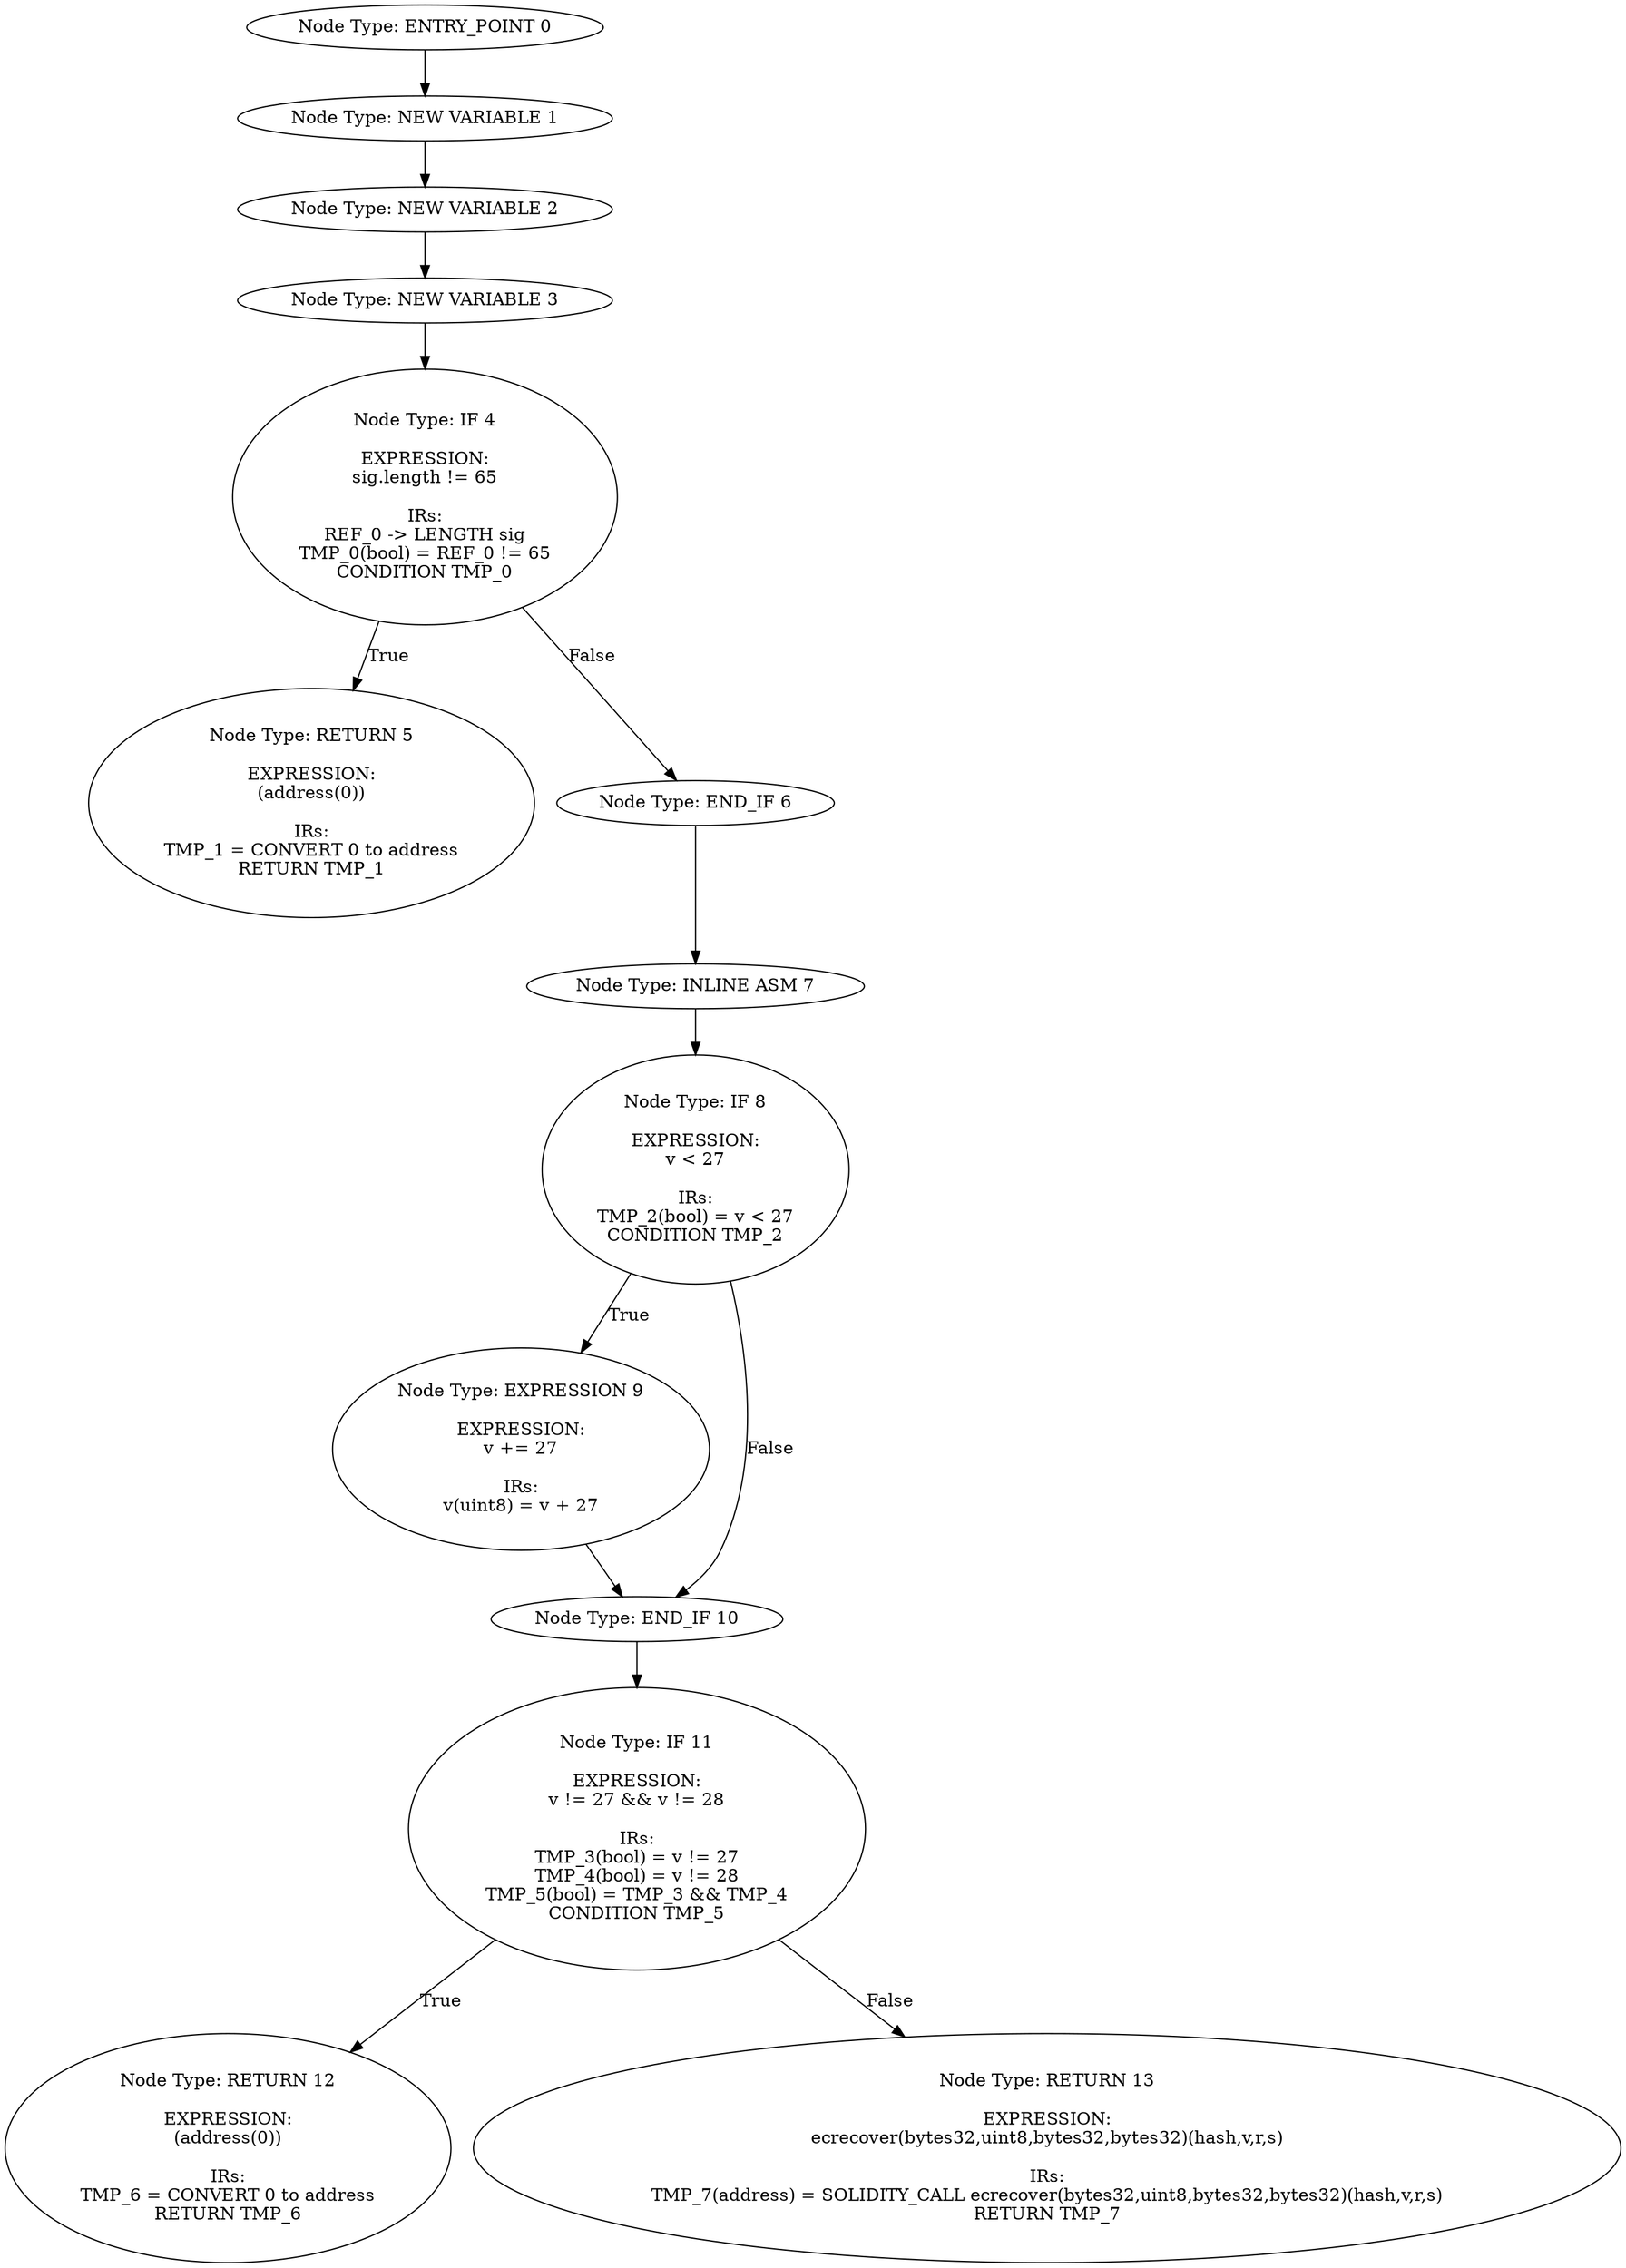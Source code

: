 digraph{
0[label="Node Type: ENTRY_POINT 0
"];
0->1;
1[label="Node Type: NEW VARIABLE 1
"];
1->2;
2[label="Node Type: NEW VARIABLE 2
"];
2->3;
3[label="Node Type: NEW VARIABLE 3
"];
3->4;
4[label="Node Type: IF 4

EXPRESSION:
sig.length != 65

IRs:
REF_0 -> LENGTH sig
TMP_0(bool) = REF_0 != 65
CONDITION TMP_0"];
4->5[label="True"];
4->6[label="False"];
5[label="Node Type: RETURN 5

EXPRESSION:
(address(0))

IRs:
TMP_1 = CONVERT 0 to address
RETURN TMP_1"];
6[label="Node Type: END_IF 6
"];
6->7;
7[label="Node Type: INLINE ASM 7
"];
7->8;
8[label="Node Type: IF 8

EXPRESSION:
v < 27

IRs:
TMP_2(bool) = v < 27
CONDITION TMP_2"];
8->9[label="True"];
8->10[label="False"];
9[label="Node Type: EXPRESSION 9

EXPRESSION:
v += 27

IRs:
v(uint8) = v + 27"];
9->10;
10[label="Node Type: END_IF 10
"];
10->11;
11[label="Node Type: IF 11

EXPRESSION:
v != 27 && v != 28

IRs:
TMP_3(bool) = v != 27
TMP_4(bool) = v != 28
TMP_5(bool) = TMP_3 && TMP_4
CONDITION TMP_5"];
11->12[label="True"];
11->13[label="False"];
12[label="Node Type: RETURN 12

EXPRESSION:
(address(0))

IRs:
TMP_6 = CONVERT 0 to address
RETURN TMP_6"];
13[label="Node Type: RETURN 13

EXPRESSION:
ecrecover(bytes32,uint8,bytes32,bytes32)(hash,v,r,s)

IRs:
TMP_7(address) = SOLIDITY_CALL ecrecover(bytes32,uint8,bytes32,bytes32)(hash,v,r,s)
RETURN TMP_7"];
}
